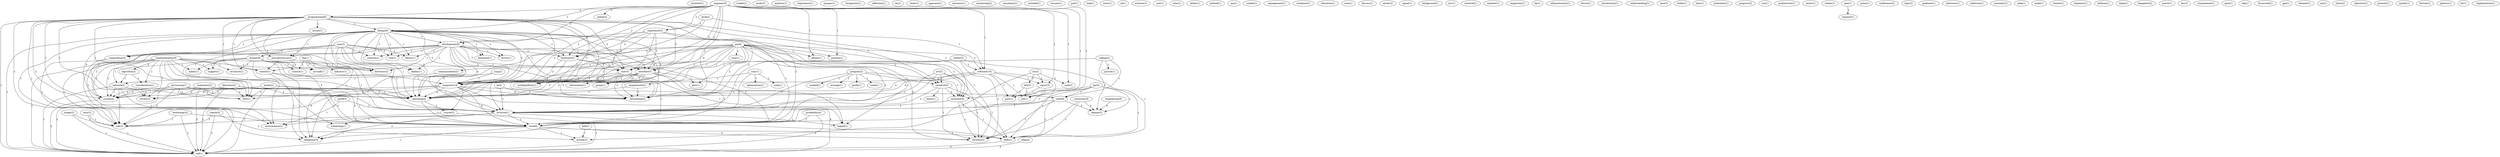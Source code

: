 digraph G {
  institute [ label="institute(1)" ];
  engineer [ label="engineer(5)" ];
  programming [ label="programming(6)" ];
  experience [ label="experience(3)" ];
  mail [ label="mail(2)" ];
  utilize [ label="utilize(2)" ];
  design [ label="design(9)" ];
  development [ label="development(9)" ];
  interface [ label="interface(5)" ];
  obtain [ label="obtain(1)" ];
  hardware [ label="hardware(3)" ];
  user [ label="user(5)" ];
  software [ label="software(10)" ];
  computer [ label="computer(14)" ];
  rajsnr [ label="rajsnr(3)" ];
  post [ label="post(1)" ];
  networking [ label="networking(2)" ];
  job [ label="job(1)" ];
  operating [ label="operating(4)" ];
  position [ label="position(1)" ];
  toolkit [ label="toolkit(2)" ];
  study [ label="study(2)" ];
  analysis [ label="analysis(1)" ];
  isu [ label="isu(2)" ];
  edu [ label="edu(3)" ];
  iastate [ label="iastate(3)" ];
  importance [ label="importance(1)" ];
  maspar [ label="maspar(1)" ];
  recognition [ label="recognition(1)" ];
  reflection [ label="reflection(1)" ];
  rm [ label="rm(1)" ];
  rmdir [ label="rmdir(1)" ];
  approach [ label="approach(1)" ];
  entrance [ label="entrance(1)" ];
  scholarship [ label="scholarship(2)" ];
  simulation [ label="simulation(1)" ];
  included [ label="included(1)" ];
  resume [ label="resume(1)" ];
  detection [ label="detection(4)" ];
  review [ label="review(2)" ];
  fork [ label="fork(1)" ];
  system [ label="system(4)" ];
  work [ label="work(8)" ];
  call [ label="call(1)" ];
  circuit [ label="circuit(1)" ];
  microprocessor [ label="microprocessor(2)" ];
  control [ label="control(1)" ];
  multiplatform [ label="multiplatform(1)" ];
  control [ label="control(1)" ];
  research [ label="research(5)" ];
  assistant [ label="assistant(4)" ];
  involved [ label="involved(1)" ];
  environment [ label="environment(2)" ];
  telephone [ label="telephone(3)" ];
  nde [ label="nde(3)" ];
  pod [ label="pod(1)" ];
  look [ label="look(1)" ];
  news [ label="news(1)" ];
  cd [ label="cd(1)" ];
  program [ label="program(2)" ];
  week [ label="week(1)" ];
  worked [ label="worked(1)" ];
  average [ label="average(1)" ];
  grade [ label="grade(1)" ];
  level [ label="level(2)" ];
  aviation [ label="aviation(1)" ];
  unit [ label="unit(1)" ];
  cube [ label="cube(1)" ];
  involves [ label="involves(2)" ];
  ability [ label="ability(1)" ];
  method [ label="method(1)" ];
  cpu [ label="cpu(1)" ];
  dialler [ label="dialler(1)" ];
  creation [ label="creation(1)" ];
  keyboard [ label="keyboard(1)" ];
  tree [ label="tree(1)" ];
  allows [ label="allows(1)" ];
  organization [ label="organization(2)" ];
  driver [ label="driver(1)" ];
  directory [ label="directory(2)" ];
  implementation [ label="implementation(4)" ];
  algorithm [ label="algorithm(2)" ];
  network [ label="network(3)" ];
  mkdir [ label="mkdir(1)" ];
  support [ label="support(1)" ];
  consideration [ label="consideration(1)" ];
  structure [ label="structure(1)" ];
  scheduling [ label="scheduling(1)" ];
  ranked [ label="ranked(1)" ];
  management [ label="management(1)" ];
  college [ label="college(2)" ];
  communication [ label="communication(2)" ];
  pursue [ label="pursue(1)" ];
  state [ label="state(8)" ];
  degree [ label="degree(3)" ];
  part [ label="part(1)" ];
  information [ label="information(1)" ];
  group [ label="group(1)" ];
  helped [ label="helped(1)" ];
  center [ label="center(2)" ];
  eddy [ label="eddy(1)" ];
  residence [ label="residence(1)" ];
  gui [ label="gui(8)" ];
  employment [ label="employment(2)" ];
  year [ label="year(1)" ];
  education [ label="education(1)" ];
  area [ label="area(1)" ];
  cray [ label="cray(1)" ];
  code [ label="code(1)" ];
  optimization [ label="optimization(1)" ];
  unix [ label="unix(3)" ];
  project [ label="project(8)" ];
  evaluation [ label="evaluation(3)" ];
  discuss [ label="discuss(1)" ];
  career [ label="career(2)" ];
  signal [ label="signal(1)" ];
  background [ label="background(1)" ];
  nov [ label="nov(1)" ];
  received [ label="received(1)" ];
  member [ label="member(1)" ];
  model [ label="model(2)" ];
  processing [ label="processing(1)" ];
  congestion [ label="congestion(1)" ];
  ymp [ label="ymp(2)" ];
  hp [ label="hp(1)" ];
  course [ label="course(2)" ];
  administration [ label="administration(1)" ];
  device [ label="device(1)" ];
  introduction [ label="introduction(1)" ];
  understanding [ label="understanding(1)" ];
  time [ label="time(2)" ];
  stellix [ label="stellix(1)" ];
  hear [ label="hear(1)" ];
  estimation [ label="estimation(1)" ];
  faa [ label="faa(1)" ];
  industry [ label="industry(1)" ];
  contact [ label="contact(1)" ];
  aircraft [ label="aircraft(1)" ];
  xvt [ label="xvt(2)" ];
  ip [ label="ip(2)" ];
  learn [ label="learn(1)" ];
  progress [ label="progress(2)" ];
  sun [ label="sun(1)" ];
  architecture [ label="architecture(1)" ];
  jan [ label="jan(4)" ];
  series [ label="series(1)" ];
  stellar [ label="stellar(1)" ];
  ieee [ label="ieee(1)" ];
  request [ label="request(2)" ];
  pulse [ label="pulse(1)" ];
  conferance [ label="conferance(2)" ];
  hall [ label="hall(2)" ];
  logic [ label="logic(2)" ];
  motif [ label="motif(3)" ];
  graduate [ label="graduate(1)" ];
  technology [ label="technology(2)" ];
  interview [ label="interview(1)" ];
  engineering [ label="engineering(9)" ];
  california [ label="california(1)" ];
  assembly [ label="assembly(2)" ];
  india [ label="india(1)" ];
  probability [ label="probability(4)" ];
  make [ label="make(1)" ];
  trainee [ label="trainee(1)" ];
  employer [ label="employer(1)" ];
  university [ label="university(8)" ];
  bellman [ label="bellman(1)" ];
  diego [ label="diego(1)" ];
  bangalore [ label="bangalore(2)" ];
  march [ label="march(1)" ];
  dec [ label="dec(2)" ];
  examination [ label="examination(1)" ];
  rajesh [ label="rajesh(4)" ];
  april [ label="april(1)" ];
  udp [ label="udp(1)" ];
  udpa [ label="udpa(4)" ];
  brunswick [ label="brunswick(1)" ];
  gpa [ label="gpa(1)" ];
  element [ label="element(1)" ];
  san [ label="san(1)" ];
  xinu [ label="xinu(3)" ];
  ultrix [ label="ultrix(2)" ];
  objective [ label="objective(1)" ];
  present [ label="present(1)" ];
  image [ label="image(2)" ];
  quality [ label="quality(1)" ];
  fortran [ label="fortran(1)" ];
  pattern [ label="pattern(1)" ];
  lot [ label="lot(1)" ];
  implemention [ label="implemention(1)" ];
  engineer -> programming [ label="2" ];
  engineer -> experience [ label="2" ];
  engineer -> mail [ label="1" ];
  engineer -> utilize [ label="2" ];
  engineer -> design [ label="2" ];
  engineer -> development [ label="2" ];
  engineer -> interface [ label="2" ];
  engineer -> obtain [ label="1" ];
  engineer -> hardware [ label="2" ];
  engineer -> user [ label="2" ];
  engineer -> software [ label="1" ];
  engineer -> computer [ label="2" ];
  engineer -> rajsnr [ label="1" ];
  engineer -> post [ label="1" ];
  engineer -> networking [ label="2" ];
  engineer -> job [ label="1" ];
  engineer -> operating [ label="2" ];
  engineer -> position [ label="1" ];
  isu -> mail [ label="2" ];
  isu -> edu [ label="2" ];
  isu -> rajsnr [ label="2" ];
  isu -> iastate [ label="2" ];
  detection -> review [ label="2" ];
  detection -> fork [ label="2" ];
  detection -> system [ label="2" ];
  detection -> operating [ label="2" ];
  detection -> work [ label="2" ];
  detection -> call [ label="2" ];
  programming -> circuit [ label="1" ];
  programming -> design [ label="1" ];
  programming -> interface [ label="3" ];
  programming -> microprocessor [ label="1" ];
  programming -> control [ label="1" ];
  programming -> review [ label="1" ];
  programming -> user [ label="3" ];
  programming -> computer [ label="3" ];
  programming -> fork [ label="1" ];
  programming -> multiplatform [ label="1" ];
  programming -> control [ label="1" ];
  programming -> research [ label="1" ];
  programming -> networking [ label="3" ];
  programming -> system [ label="1" ];
  programming -> assistant [ label="1" ];
  programming -> operating [ label="3" ];
  programming -> involved [ label="1" ];
  programming -> environment [ label="2" ];
  programming -> work [ label="1" ];
  programming -> telephone [ label="1" ];
  programming -> call [ label="1" ];
  programming -> nde [ label="1" ];
  program -> week [ label="1" ];
  program -> worked [ label="1" ];
  program -> research [ label="1" ];
  program -> average [ label="1" ];
  program -> grade [ label="1" ];
  program -> assistant [ label="1" ];
  program -> involved [ label="1" ];
  level -> experience [ label="1" ];
  level -> software [ label="1" ];
  level -> involved [ label="1" ];
  experience -> development [ label="1" ];
  experience -> interface [ label="3" ];
  experience -> hardware [ label="2" ];
  experience -> user [ label="3" ];
  experience -> computer [ label="2" ];
  experience -> networking [ label="2" ];
  experience -> operating [ label="2" ];
  experience -> involves [ label="1" ];
  design -> development [ label="7" ];
  design -> interface [ label="2" ];
  design -> microprocessor [ label="1" ];
  design -> dialler [ label="1" ];
  design -> hardware [ label="2" ];
  design -> review [ label="1" ];
  design -> creation [ label="1" ];
  design -> user [ label="2" ];
  design -> computer [ label="2" ];
  design -> fork [ label="1" ];
  design -> keyboard [ label="1" ];
  design -> multiplatform [ label="1" ];
  design -> networking [ label="2" ];
  design -> tree [ label="1" ];
  design -> system [ label="3" ];
  design -> allows [ label="1" ];
  design -> operating [ label="5" ];
  design -> work [ label="1" ];
  design -> organization [ label="1" ];
  design -> driver [ label="1" ];
  design -> telephone [ label="1" ];
  design -> directory [ label="1" ];
  design -> call [ label="1" ];
  design -> nde [ label="1" ];
  implementation -> algorithm [ label="2" ];
  implementation -> review [ label="1" ];
  implementation -> fork [ label="1" ];
  implementation -> network [ label="1" ];
  implementation -> mkdir [ label="1" ];
  implementation -> support [ label="1" ];
  implementation -> consideration [ label="1" ];
  implementation -> system [ label="1" ];
  implementation -> structure [ label="1" ];
  implementation -> operating [ label="1" ];
  implementation -> work [ label="1" ];
  implementation -> directory [ label="1" ];
  implementation -> scheduling [ label="1" ];
  implementation -> call [ label="1" ];
  implementation -> nde [ label="1" ];
  edu -> post [ label="1" ];
  edu -> job [ label="1" ];
  development -> interface [ label="3" ];
  development -> microprocessor [ label="1" ];
  development -> dialler [ label="1" ];
  development -> hardware [ label="2" ];
  development -> creation [ label="1" ];
  development -> user [ label="3" ];
  development -> computer [ label="2" ];
  development -> keyboard [ label="1" ];
  development -> multiplatform [ label="1" ];
  development -> networking [ label="2" ];
  development -> tree [ label="1" ];
  development -> system [ label="2" ];
  development -> allows [ label="1" ];
  development -> operating [ label="4" ];
  development -> organization [ label="1" ];
  development -> driver [ label="1" ];
  development -> telephone [ label="1" ];
  development -> directory [ label="1" ];
  algorithm -> network [ label="1" ];
  algorithm -> consideration [ label="1" ];
  college -> communication [ label="1" ];
  college -> pursue [ label="1" ];
  college -> state [ label="1" ];
  college -> degree [ label="1" ];
  interface -> part [ label="1" ];
  interface -> information [ label="1" ];
  interface -> group [ label="1" ];
  interface -> computer [ label="2" ];
  interface -> multiplatform [ label="1" ];
  interface -> networking [ label="2" ];
  interface -> operating [ label="2" ];
  interface -> work [ label="1" ];
  interface -> helped [ label="1" ];
  microprocessor -> control [ label="1" ];
  microprocessor -> dialler [ label="1" ];
  microprocessor -> control [ label="1" ];
  center -> user [ label="1" ];
  center -> software [ label="1" ];
  center -> involved [ label="1" ];
  center -> eddy [ label="1" ];
  center -> involves [ label="1" ];
  gui -> part [ label="1" ];
  gui -> obtain [ label="1" ];
  gui -> hardware [ label="2" ];
  gui -> user [ label="6" ];
  gui -> information [ label="1" ];
  gui -> group [ label="1" ];
  gui -> software [ label="2" ];
  gui -> computer [ label="2" ];
  gui -> employment [ label="1" ];
  gui -> multiplatform [ label="4" ];
  gui -> research [ label="2" ];
  gui -> networking [ label="2" ];
  gui -> assistant [ label="2" ];
  gui -> operating [ label="2" ];
  gui -> involved [ label="3" ];
  gui -> work [ label="3" ];
  gui -> position [ label="1" ];
  gui -> involves [ label="3" ];
  gui -> helped [ label="1" ];
  gui -> year [ label="1" ];
  control -> computer [ label="1" ];
  control -> telephone [ label="1" ];
  communication -> network [ label="1" ];
  cray -> code [ label="1" ];
  cray -> optimization [ label="1" ];
  cray -> computer [ label="1" ];
  cray -> involved [ label="1" ];
  unix -> creation [ label="1" ];
  unix -> project [ label="1" ];
  unix -> tree [ label="1" ];
  unix -> allows [ label="1" ];
  unix -> operating [ label="1" ];
  unix -> involved [ label="1" ];
  unix -> environment [ label="1" ];
  unix -> organization [ label="1" ];
  unix -> directory [ label="1" ];
  evaluation -> review [ label="2" ];
  evaluation -> fork [ label="2" ];
  evaluation -> system [ label="2" ];
  evaluation -> operating [ label="2" ];
  evaluation -> work [ label="2" ];
  evaluation -> call [ label="2" ];
  hardware -> user [ label="2" ];
  hardware -> computer [ label="2" ];
  hardware -> networking [ label="2" ];
  hardware -> operating [ label="2" ];
  model -> fork [ label="1" ];
  model -> system [ label="1" ];
  model -> operating [ label="1" ];
  model -> work [ label="1" ];
  model -> call [ label="1" ];
  user -> information [ label="1" ];
  user -> group [ label="1" ];
  user -> computer [ label="2" ];
  user -> multiplatform [ label="1" ];
  user -> networking [ label="2" ];
  user -> operating [ label="2" ];
  user -> work [ label="1" ];
  user -> helped [ label="1" ];
  processing -> fork [ label="2" ];
  processing -> system [ label="2" ];
  processing -> operating [ label="2" ];
  processing -> work [ label="2" ];
  processing -> call [ label="2" ];
  processing -> nde [ label="2" ];
  ymp -> computer [ label="1" ];
  ymp -> involved [ label="1" ];
  software -> computer [ label="4" ];
  software -> rajsnr [ label="1" ];
  software -> post [ label="1" ];
  software -> networking [ label="4" ];
  software -> job [ label="1" ];
  software -> operating [ label="4" ];
  software -> eddy [ label="1" ];
  computer -> fork [ label="4" ];
  computer -> networking [ label="3" ];
  computer -> system [ label="4" ];
  computer -> state [ label="1" ];
  computer -> operating [ label="4" ];
  computer -> course [ label="1" ];
  computer -> work [ label="5" ];
  computer -> call [ label="4" ];
  computer -> nde [ label="4" ];
  rajsnr -> post [ label="1" ];
  rajsnr -> job [ label="1" ];
  employment -> networking [ label="1" ];
  employment -> operating [ label="1" ];
  faa -> industry [ label="1" ];
  faa -> contact [ label="1" ];
  faa -> aircraft [ label="1" ];
  faa -> involved [ label="1" ];
  network -> system [ label="1" ];
  network -> operating [ label="1" ];
  network -> work [ label="1" ];
  network -> call [ label="1" ];
  network -> nde [ label="1" ];
  xvt -> research [ label="1" ];
  xvt -> assistant [ label="1" ];
  xvt -> involved [ label="1" ];
  xvt -> work [ label="1" ];
  xvt -> involves [ label="1" ];
  control -> telephone [ label="1" ];
  ip -> networking [ label="1" ];
  ip -> involved [ label="1" ];
  research -> assistant [ label="2" ];
  research -> involved [ label="2" ];
  research -> learn [ label="1" ];
  research -> eddy [ label="1" ];
  research -> involves [ label="1" ];
  project -> contact [ label="1" ];
  project -> mkdir [ label="1" ];
  project -> support [ label="1" ];
  project -> system [ label="1" ];
  project -> aircraft [ label="1" ];
  project -> structure [ label="1" ];
  project -> operating [ label="1" ];
  project -> involved [ label="5" ];
  project -> environment [ label="1" ];
  project -> directory [ label="1" ];
  jan -> assistant [ label="1" ];
  jan -> state [ label="1" ];
  jan -> involved [ label="1" ];
  jan -> eddy [ label="1" ];
  jan -> degree [ label="1" ];
  jan -> telephone [ label="1" ];
  system -> call [ label="2" ];
  assistant -> involved [ label="2" ];
  assistant -> eddy [ label="1" ];
  assistant -> involves [ label="1" ];
  ieee -> request [ label="1" ];
  hall -> iastate [ label="1" ];
  state -> involved [ label="1" ];
  state -> eddy [ label="1" ];
  state -> involves [ label="1" ];
  state -> degree [ label="3" ];
  motif -> involved [ label="1" ];
  motif -> environment [ label="1" ];
  operating -> course [ label="1" ];
  operating -> work [ label="1" ];
  technology -> work [ label="1" ];
  technology -> call [ label="1" ];
  technology -> nde [ label="1" ];
  involved -> environment [ label="1" ];
  involved -> work [ label="1" ];
  involved -> eddy [ label="1" ];
  involved -> helped [ label="1" ];
  involved -> telephone [ label="2" ];
  involved -> scheduling [ label="1" ];
  engineering -> degree [ label="4" ];
  probability -> work [ label="2" ];
  probability -> call [ label="2" ];
  course -> call [ label="1" ];
  course -> nde [ label="1" ];
  work -> eddy [ label="1" ];
  work -> involves [ label="3" ];
  work -> telephone [ label="1" ];
  work -> iastate [ label="1" ];
  work -> call [ label="1" ];
  university -> eddy [ label="1" ];
  university -> involves [ label="1" ];
  university -> degree [ label="2" ];
  eddy -> call [ label="2" ];
  organization -> call [ label="1" ];
  organization -> nde [ label="1" ];
  rajesh -> iastate [ label="2" ];
  rajesh -> call [ label="2" ];
  rajesh -> nde [ label="2" ];
  udpa -> call [ label="4" ];
  xinu -> call [ label="1" ];
  xinu -> nde [ label="1" ];
  image -> call [ label="1" ];
  image -> nde [ label="1" ];
}
